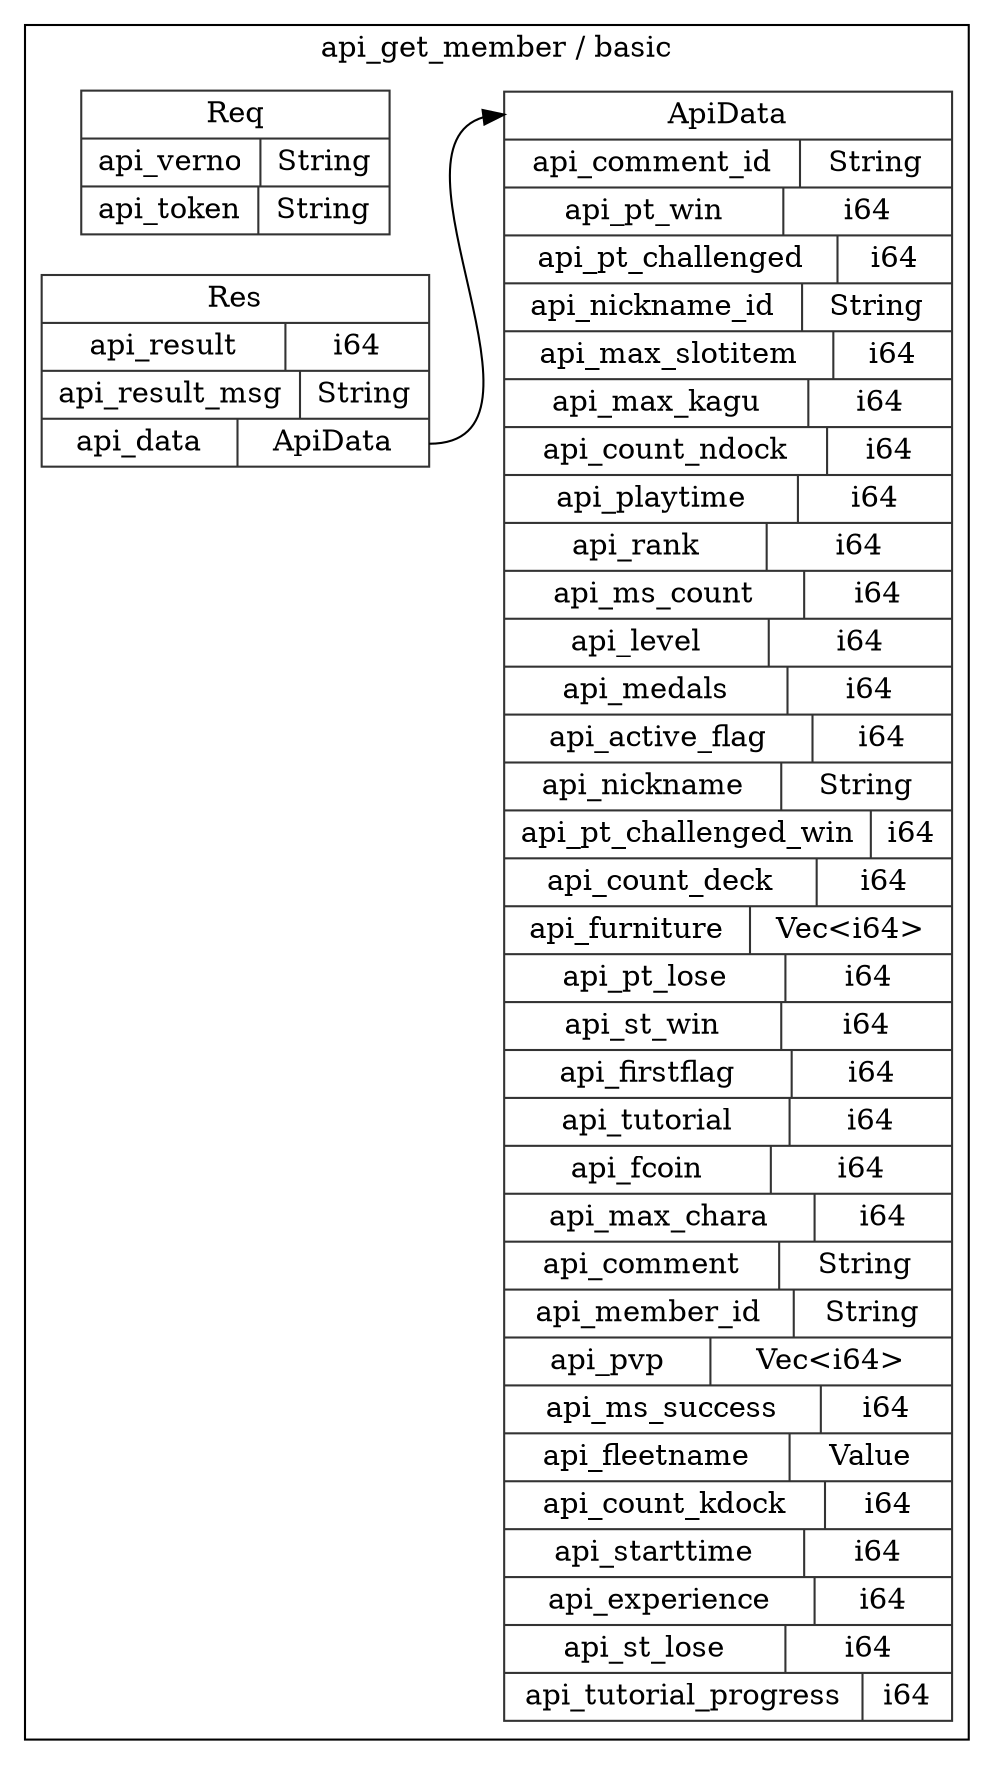 digraph {
  rankdir=LR;
  subgraph cluster_0 {
    label="api_get_member / basic";
    node [style="filled", color=white, style="solid", color=gray20];
    api_get_member__basic__Req [label="<Req> Req  | { api_verno | <api_verno> String } | { api_token | <api_token> String }", shape=record];
    api_get_member__basic__ApiData [label="<ApiData> ApiData  | { api_comment_id | <api_comment_id> String } | { api_pt_win | <api_pt_win> i64 } | { api_pt_challenged | <api_pt_challenged> i64 } | { api_nickname_id | <api_nickname_id> String } | { api_max_slotitem | <api_max_slotitem> i64 } | { api_max_kagu | <api_max_kagu> i64 } | { api_count_ndock | <api_count_ndock> i64 } | { api_playtime | <api_playtime> i64 } | { api_rank | <api_rank> i64 } | { api_ms_count | <api_ms_count> i64 } | { api_level | <api_level> i64 } | { api_medals | <api_medals> i64 } | { api_active_flag | <api_active_flag> i64 } | { api_nickname | <api_nickname> String } | { api_pt_challenged_win | <api_pt_challenged_win> i64 } | { api_count_deck | <api_count_deck> i64 } | { api_furniture | <api_furniture> Vec\<i64\> } | { api_pt_lose | <api_pt_lose> i64 } | { api_st_win | <api_st_win> i64 } | { api_firstflag | <api_firstflag> i64 } | { api_tutorial | <api_tutorial> i64 } | { api_fcoin | <api_fcoin> i64 } | { api_max_chara | <api_max_chara> i64 } | { api_comment | <api_comment> String } | { api_member_id | <api_member_id> String } | { api_pvp | <api_pvp> Vec\<i64\> } | { api_ms_success | <api_ms_success> i64 } | { api_fleetname | <api_fleetname> Value } | { api_count_kdock | <api_count_kdock> i64 } | { api_starttime | <api_starttime> i64 } | { api_experience | <api_experience> i64 } | { api_st_lose | <api_st_lose> i64 } | { api_tutorial_progress | <api_tutorial_progress> i64 }", shape=record];
    api_get_member__basic__Res [label="<Res> Res  | { api_result | <api_result> i64 } | { api_result_msg | <api_result_msg> String } | { api_data | <api_data> ApiData }", shape=record];
    api_get_member__basic__Res:api_data:e -> api_get_member__basic__ApiData:ApiData:w;
  }
}

